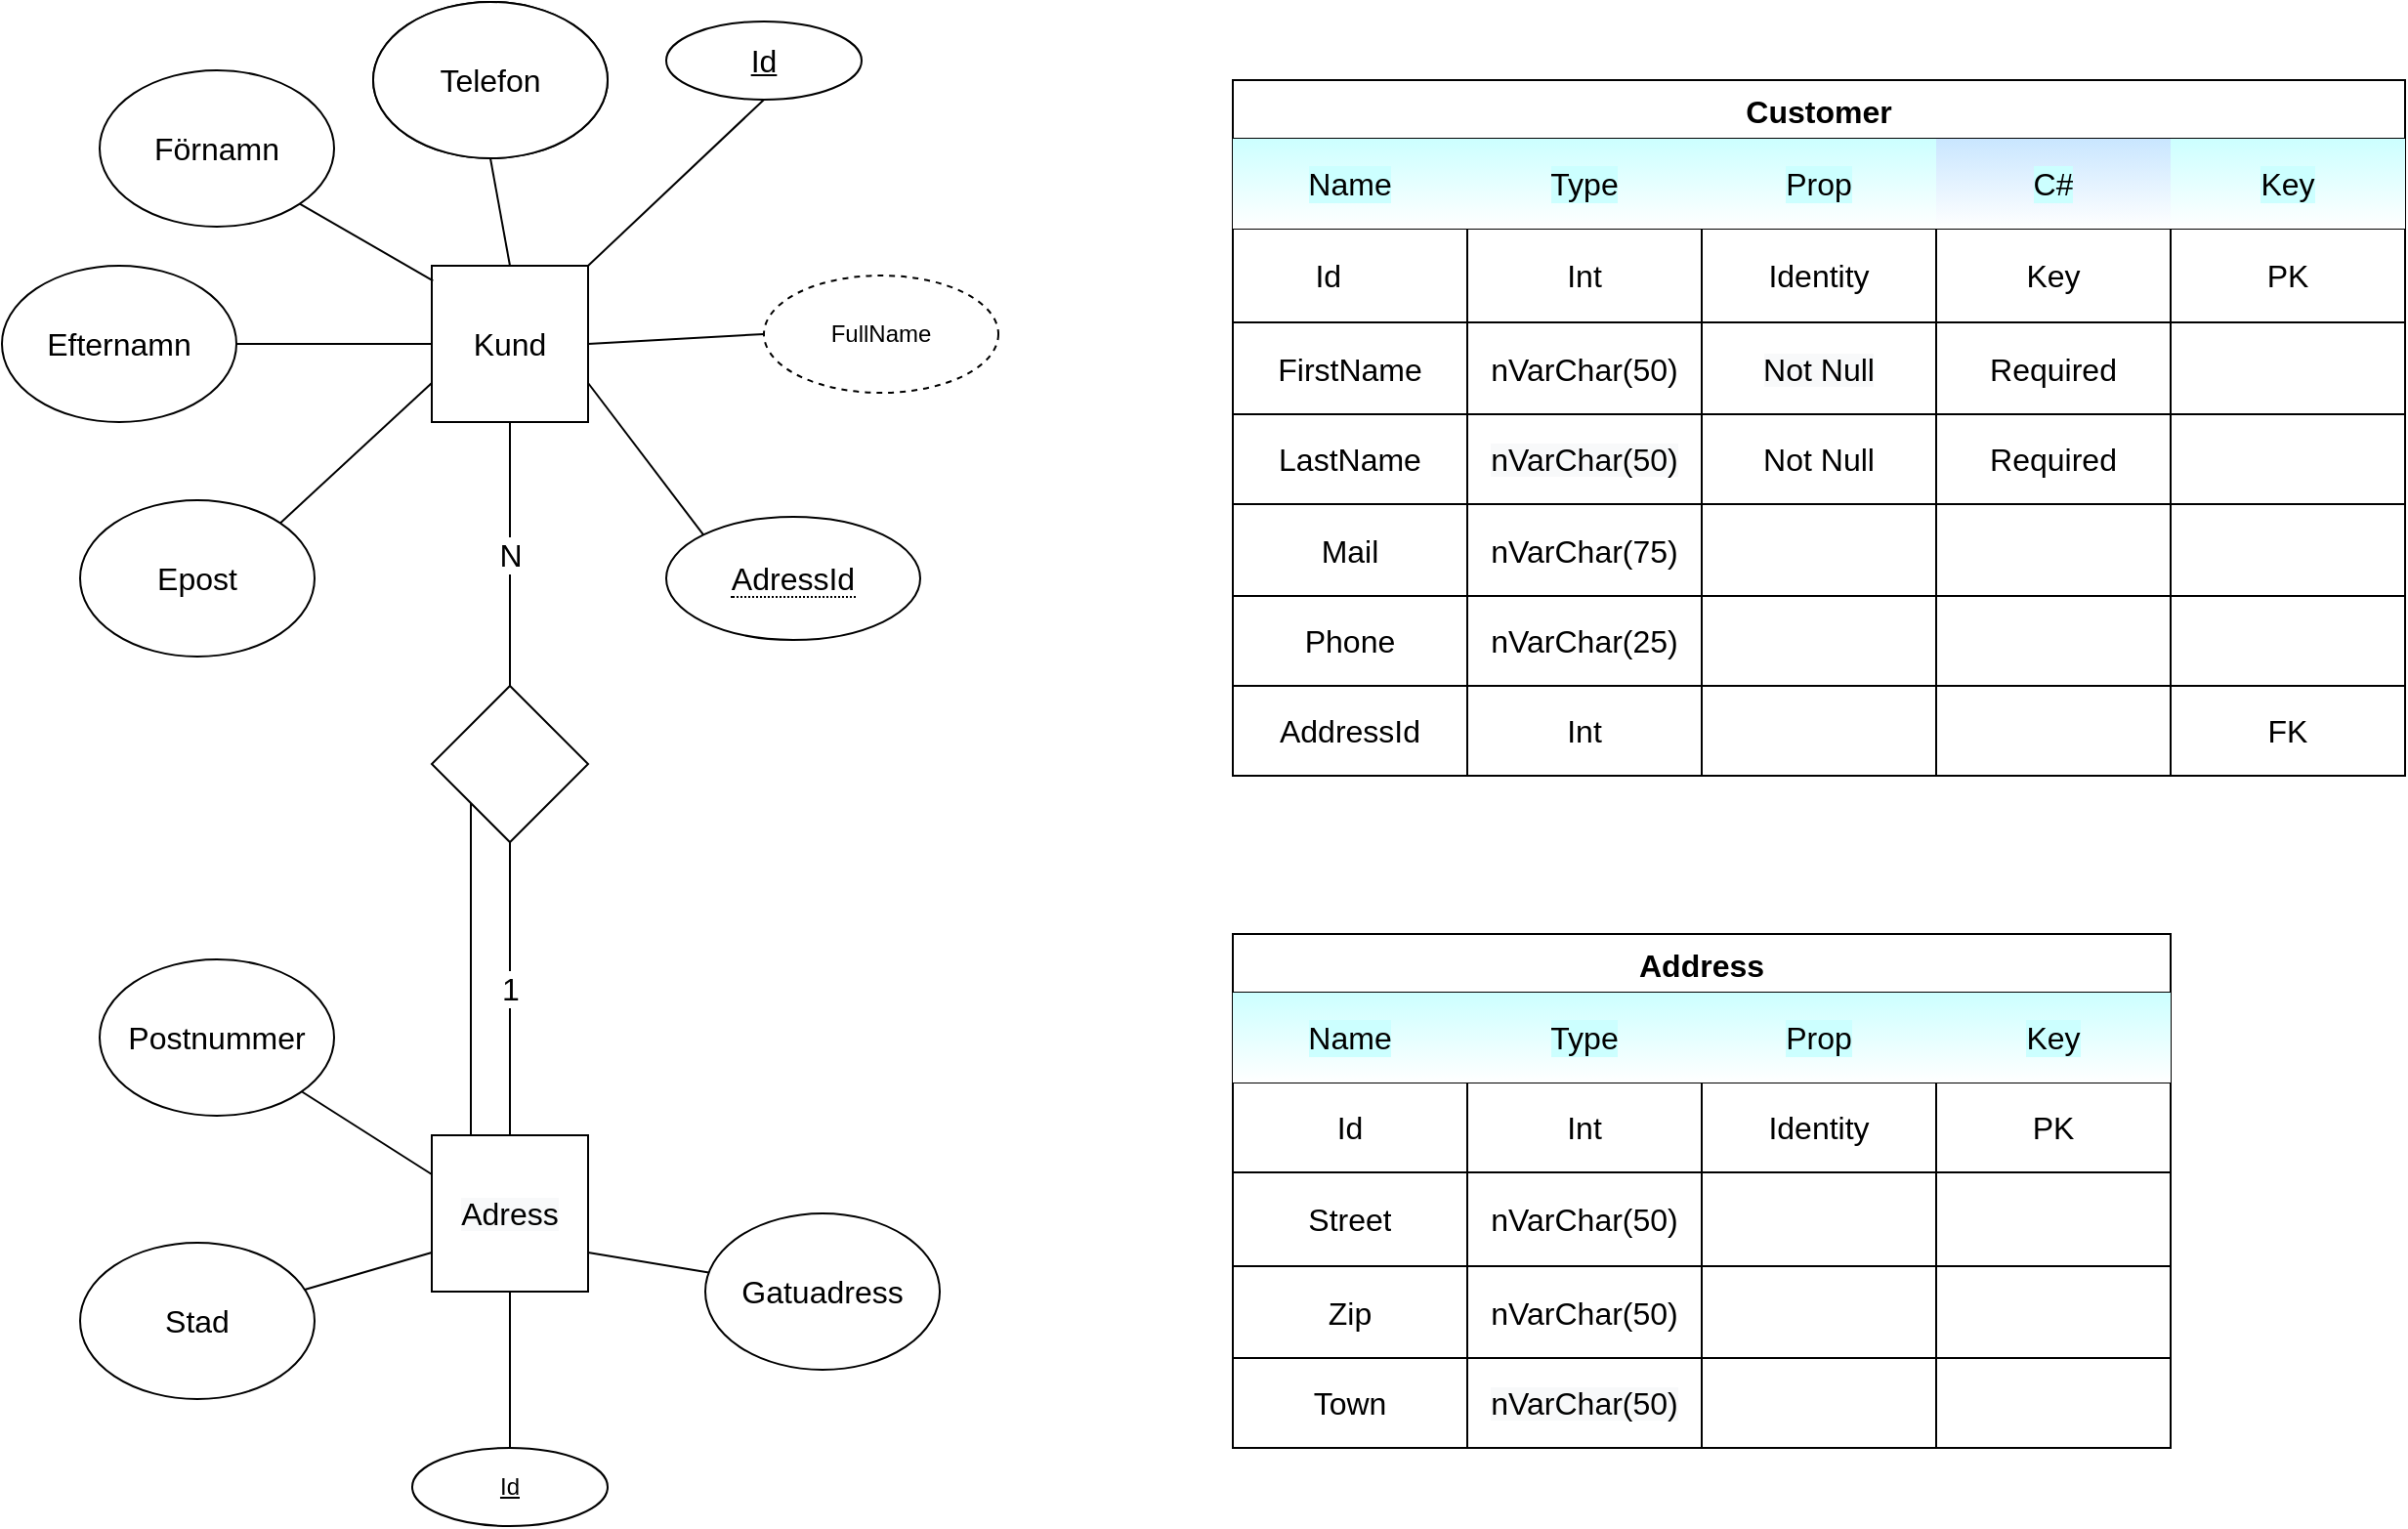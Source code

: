 <mxfile version="16.2.2" type="device"><diagram id="2uJO2fmIsKfR0HPAhOa_" name="Page-1"><mxGraphModel dx="1422" dy="838" grid="1" gridSize="10" guides="1" tooltips="1" connect="1" arrows="1" fold="1" page="1" pageScale="1" pageWidth="1654" pageHeight="1169" math="0" shadow="0"><root><mxCell id="0"/><mxCell id="1" parent="0"/><mxCell id="Gq4GDWYhJQlbMaWDGtVw-2" style="edgeStyle=none;rounded=0;orthogonalLoop=1;jettySize=auto;html=1;exitX=1;exitY=0;exitDx=0;exitDy=0;entryX=0.5;entryY=1;entryDx=0;entryDy=0;fontSize=18;endArrow=none;endFill=0;" edge="1" parent="1" source="Gq4GDWYhJQlbMaWDGtVw-3" target="Gq4GDWYhJQlbMaWDGtVw-27"><mxGeometry relative="1" as="geometry"><mxPoint x="447.574" y="158.284" as="targetPoint"/></mxGeometry></mxCell><mxCell id="Gq4GDWYhJQlbMaWDGtVw-22" value="N" style="edgeStyle=orthogonalEdgeStyle;rounded=0;orthogonalLoop=1;jettySize=auto;html=1;exitX=0.5;exitY=1;exitDx=0;exitDy=0;entryX=0.5;entryY=0;entryDx=0;entryDy=0;endArrow=none;endFill=0;fontSize=16;" edge="1" parent="1" source="Gq4GDWYhJQlbMaWDGtVw-3" target="Gq4GDWYhJQlbMaWDGtVw-20"><mxGeometry relative="1" as="geometry"/></mxCell><mxCell id="Gq4GDWYhJQlbMaWDGtVw-29" style="rounded=0;orthogonalLoop=1;jettySize=auto;html=1;exitX=1;exitY=0.5;exitDx=0;exitDy=0;entryX=0;entryY=0.5;entryDx=0;entryDy=0;endArrow=none;endFill=0;" edge="1" parent="1" source="Gq4GDWYhJQlbMaWDGtVw-3" target="Gq4GDWYhJQlbMaWDGtVw-28"><mxGeometry relative="1" as="geometry"/></mxCell><mxCell id="Gq4GDWYhJQlbMaWDGtVw-3" value="Kund" style="whiteSpace=wrap;html=1;aspect=fixed;fontSize=16;" vertex="1" parent="1"><mxGeometry x="310" y="225" width="80" height="80" as="geometry"/></mxCell><mxCell id="Gq4GDWYhJQlbMaWDGtVw-5" style="rounded=0;orthogonalLoop=1;jettySize=auto;html=1;exitX=1;exitY=1;exitDx=0;exitDy=0;entryX=0.008;entryY=0.096;entryDx=0;entryDy=0;entryPerimeter=0;fontSize=24;endArrow=none;endFill=0;" edge="1" parent="1" source="Gq4GDWYhJQlbMaWDGtVw-6" target="Gq4GDWYhJQlbMaWDGtVw-3"><mxGeometry relative="1" as="geometry"/></mxCell><mxCell id="Gq4GDWYhJQlbMaWDGtVw-6" value="&lt;font style=&quot;font-size: 16px&quot;&gt;Förnamn&lt;/font&gt;" style="ellipse;whiteSpace=wrap;html=1;fontSize=16;" vertex="1" parent="1"><mxGeometry x="140" y="125" width="120" height="80" as="geometry"/></mxCell><mxCell id="Gq4GDWYhJQlbMaWDGtVw-7" style="edgeStyle=none;rounded=0;orthogonalLoop=1;jettySize=auto;html=1;exitX=1;exitY=0.5;exitDx=0;exitDy=0;entryX=0;entryY=0.5;entryDx=0;entryDy=0;fontSize=24;endArrow=none;endFill=0;" edge="1" parent="1" source="Gq4GDWYhJQlbMaWDGtVw-8" target="Gq4GDWYhJQlbMaWDGtVw-3"><mxGeometry relative="1" as="geometry"/></mxCell><mxCell id="Gq4GDWYhJQlbMaWDGtVw-8" value="Efternamn" style="ellipse;whiteSpace=wrap;html=1;fontSize=16;" vertex="1" parent="1"><mxGeometry x="90" y="225" width="120" height="80" as="geometry"/></mxCell><mxCell id="Gq4GDWYhJQlbMaWDGtVw-9" style="edgeStyle=none;rounded=0;orthogonalLoop=1;jettySize=auto;html=1;exitX=0.5;exitY=1;exitDx=0;exitDy=0;entryX=0.5;entryY=0;entryDx=0;entryDy=0;fontSize=24;endArrow=none;endFill=0;" edge="1" parent="1" source="Gq4GDWYhJQlbMaWDGtVw-10" target="Gq4GDWYhJQlbMaWDGtVw-3"><mxGeometry relative="1" as="geometry"/></mxCell><mxCell id="Gq4GDWYhJQlbMaWDGtVw-10" value="Telefon" style="ellipse;whiteSpace=wrap;html=1;fontSize=24;" vertex="1" parent="1"><mxGeometry x="280" y="90" width="120" height="80" as="geometry"/></mxCell><mxCell id="Gq4GDWYhJQlbMaWDGtVw-11" style="edgeStyle=none;rounded=0;orthogonalLoop=1;jettySize=auto;html=1;exitX=1;exitY=0;exitDx=0;exitDy=0;entryX=0;entryY=0.75;entryDx=0;entryDy=0;fontSize=24;endArrow=none;endFill=0;" edge="1" parent="1" source="Gq4GDWYhJQlbMaWDGtVw-12" target="Gq4GDWYhJQlbMaWDGtVw-3"><mxGeometry relative="1" as="geometry"/></mxCell><mxCell id="Gq4GDWYhJQlbMaWDGtVw-12" value="Epost" style="ellipse;whiteSpace=wrap;html=1;fontSize=16;" vertex="1" parent="1"><mxGeometry x="130" y="345" width="120" height="80" as="geometry"/></mxCell><mxCell id="Gq4GDWYhJQlbMaWDGtVw-34" style="edgeStyle=none;rounded=0;orthogonalLoop=1;jettySize=auto;html=1;entryX=1;entryY=0.75;entryDx=0;entryDy=0;endArrow=none;endFill=0;" edge="1" parent="1" source="Gq4GDWYhJQlbMaWDGtVw-14" target="Gq4GDWYhJQlbMaWDGtVw-19"><mxGeometry relative="1" as="geometry"/></mxCell><mxCell id="Gq4GDWYhJQlbMaWDGtVw-14" value="Gatuadress" style="ellipse;whiteSpace=wrap;html=1;fontSize=16;" vertex="1" parent="1"><mxGeometry x="450" y="710" width="120" height="80" as="geometry"/></mxCell><mxCell id="Gq4GDWYhJQlbMaWDGtVw-15" value="Telefon" style="ellipse;whiteSpace=wrap;html=1;fontSize=16;" vertex="1" parent="1"><mxGeometry x="280" y="90" width="120" height="80" as="geometry"/></mxCell><mxCell id="Gq4GDWYhJQlbMaWDGtVw-123" style="edgeStyle=none;rounded=0;orthogonalLoop=1;jettySize=auto;html=1;exitX=0.25;exitY=0;exitDx=0;exitDy=0;entryX=0;entryY=1;entryDx=0;entryDy=0;fontSize=16;endArrow=none;endFill=0;" edge="1" parent="1" source="Gq4GDWYhJQlbMaWDGtVw-19" target="Gq4GDWYhJQlbMaWDGtVw-20"><mxGeometry relative="1" as="geometry"/></mxCell><mxCell id="Gq4GDWYhJQlbMaWDGtVw-19" value="&#10;&#10;&lt;span style=&quot;color: rgb(0, 0, 0); font-family: helvetica; font-size: 16px; font-style: normal; font-weight: 400; letter-spacing: normal; text-align: center; text-indent: 0px; text-transform: none; word-spacing: 0px; background-color: rgb(248, 249, 250); display: inline; float: none;&quot;&gt;Adress&lt;/span&gt;&#10;&#10;" style="whiteSpace=wrap;html=1;aspect=fixed;" vertex="1" parent="1"><mxGeometry x="310" y="670" width="80" height="80" as="geometry"/></mxCell><mxCell id="Gq4GDWYhJQlbMaWDGtVw-24" value="1" style="edgeStyle=orthogonalEdgeStyle;rounded=0;orthogonalLoop=1;jettySize=auto;html=1;exitX=0.5;exitY=1;exitDx=0;exitDy=0;entryX=0.5;entryY=0;entryDx=0;entryDy=0;endArrow=none;endFill=0;fontSize=16;" edge="1" parent="1" source="Gq4GDWYhJQlbMaWDGtVw-20" target="Gq4GDWYhJQlbMaWDGtVw-19"><mxGeometry relative="1" as="geometry"><mxPoint x="350.0" y="575" as="sourcePoint"/></mxGeometry></mxCell><mxCell id="Gq4GDWYhJQlbMaWDGtVw-20" value="" style="rhombus;whiteSpace=wrap;html=1;" vertex="1" parent="1"><mxGeometry x="310" y="440" width="80" height="80" as="geometry"/></mxCell><mxCell id="Gq4GDWYhJQlbMaWDGtVw-32" style="edgeStyle=none;rounded=0;orthogonalLoop=1;jettySize=auto;html=1;entryX=0;entryY=0.25;entryDx=0;entryDy=0;endArrow=none;endFill=0;" edge="1" parent="1" source="Gq4GDWYhJQlbMaWDGtVw-26" target="Gq4GDWYhJQlbMaWDGtVw-19"><mxGeometry relative="1" as="geometry"/></mxCell><mxCell id="Gq4GDWYhJQlbMaWDGtVw-26" value="Postnummer" style="ellipse;whiteSpace=wrap;html=1;fontSize=16;" vertex="1" parent="1"><mxGeometry x="140" y="580" width="120" height="80" as="geometry"/></mxCell><mxCell id="Gq4GDWYhJQlbMaWDGtVw-27" value="&lt;span style=&quot;font-size: 16px&quot;&gt;Id&lt;/span&gt;" style="ellipse;whiteSpace=wrap;html=1;align=center;fontStyle=4;" vertex="1" parent="1"><mxGeometry x="430" y="100" width="100" height="40" as="geometry"/></mxCell><mxCell id="Gq4GDWYhJQlbMaWDGtVw-28" value="FullName" style="ellipse;whiteSpace=wrap;html=1;align=center;dashed=1;" vertex="1" parent="1"><mxGeometry x="480" y="230" width="120" height="60" as="geometry"/></mxCell><mxCell id="Gq4GDWYhJQlbMaWDGtVw-33" style="edgeStyle=none;rounded=0;orthogonalLoop=1;jettySize=auto;html=1;entryX=0;entryY=0.75;entryDx=0;entryDy=0;endArrow=none;endFill=0;" edge="1" parent="1" source="Gq4GDWYhJQlbMaWDGtVw-31" target="Gq4GDWYhJQlbMaWDGtVw-19"><mxGeometry relative="1" as="geometry"/></mxCell><mxCell id="Gq4GDWYhJQlbMaWDGtVw-31" value="Stad" style="ellipse;whiteSpace=wrap;html=1;fontSize=16;" vertex="1" parent="1"><mxGeometry x="130" y="725" width="120" height="80" as="geometry"/></mxCell><mxCell id="Gq4GDWYhJQlbMaWDGtVw-38" style="edgeStyle=none;rounded=0;orthogonalLoop=1;jettySize=auto;html=1;entryX=0.5;entryY=1;entryDx=0;entryDy=0;fontSize=16;endArrow=none;endFill=0;" edge="1" parent="1" source="Gq4GDWYhJQlbMaWDGtVw-35" target="Gq4GDWYhJQlbMaWDGtVw-19"><mxGeometry relative="1" as="geometry"/></mxCell><mxCell id="Gq4GDWYhJQlbMaWDGtVw-35" value="Id" style="ellipse;whiteSpace=wrap;html=1;align=center;fontStyle=4;" vertex="1" parent="1"><mxGeometry x="300" y="830" width="100" height="40" as="geometry"/></mxCell><mxCell id="Gq4GDWYhJQlbMaWDGtVw-43" value="Customer" style="shape=table;startSize=30;container=1;collapsible=0;childLayout=tableLayout;fontStyle=1;align=center;fontSize=16;" vertex="1" parent="1"><mxGeometry x="720" y="130" width="600" height="356" as="geometry"/></mxCell><mxCell id="Gq4GDWYhJQlbMaWDGtVw-44" value="" style="shape=tableRow;horizontal=0;startSize=0;swimlaneHead=0;swimlaneBody=0;top=0;left=0;bottom=0;right=0;collapsible=0;dropTarget=0;fillColor=none;points=[[0,0.5],[1,0.5]];portConstraint=eastwest;fontSize=16;" vertex="1" parent="Gq4GDWYhJQlbMaWDGtVw-43"><mxGeometry y="30" width="600" height="46" as="geometry"/></mxCell><mxCell id="Gq4GDWYhJQlbMaWDGtVw-45" value="Name" style="shape=partialRectangle;html=1;whiteSpace=wrap;connectable=0;fillColor=#CCFFFF;top=0;left=0;bottom=0;right=0;overflow=hidden;fontSize=16;labelBackgroundColor=#CCFFFF;gradientColor=#ffffff;" vertex="1" parent="Gq4GDWYhJQlbMaWDGtVw-44"><mxGeometry width="120" height="46" as="geometry"><mxRectangle width="120" height="46" as="alternateBounds"/></mxGeometry></mxCell><mxCell id="Gq4GDWYhJQlbMaWDGtVw-46" value="Type" style="shape=partialRectangle;html=1;whiteSpace=wrap;connectable=0;fillColor=#CCFFFF;top=0;left=0;bottom=0;right=0;overflow=hidden;fontSize=16;labelBackgroundColor=#CCFFFF;gradientColor=#ffffff;" vertex="1" parent="Gq4GDWYhJQlbMaWDGtVw-44"><mxGeometry x="120" width="120" height="46" as="geometry"><mxRectangle width="120" height="46" as="alternateBounds"/></mxGeometry></mxCell><mxCell id="Gq4GDWYhJQlbMaWDGtVw-47" value="Prop" style="shape=partialRectangle;html=1;whiteSpace=wrap;connectable=0;fillColor=#CCFFFF;top=0;left=0;bottom=0;right=0;overflow=hidden;fontSize=16;labelBackgroundColor=#CCFFFF;gradientColor=#ffffff;" vertex="1" parent="Gq4GDWYhJQlbMaWDGtVw-44"><mxGeometry x="240" width="120" height="46" as="geometry"><mxRectangle width="120" height="46" as="alternateBounds"/></mxGeometry></mxCell><mxCell id="Gq4GDWYhJQlbMaWDGtVw-124" value="C#" style="shape=partialRectangle;html=1;whiteSpace=wrap;connectable=0;fillColor=#C9E6FF;top=0;left=0;bottom=0;right=0;overflow=hidden;fontSize=16;labelBackgroundColor=#CCFFFF;gradientColor=#ffffff;" vertex="1" parent="Gq4GDWYhJQlbMaWDGtVw-44"><mxGeometry x="360" width="120" height="46" as="geometry"><mxRectangle width="120" height="46" as="alternateBounds"/></mxGeometry></mxCell><mxCell id="Gq4GDWYhJQlbMaWDGtVw-56" value="Key" style="shape=partialRectangle;html=1;whiteSpace=wrap;connectable=0;fillColor=#CCFFFF;top=0;left=0;bottom=0;right=0;overflow=hidden;fontSize=16;labelBackgroundColor=#CCFFFF;gradientColor=#ffffff;" vertex="1" parent="Gq4GDWYhJQlbMaWDGtVw-44"><mxGeometry x="480" width="120" height="46" as="geometry"><mxRectangle width="120" height="46" as="alternateBounds"/></mxGeometry></mxCell><mxCell id="Gq4GDWYhJQlbMaWDGtVw-69" style="shape=tableRow;horizontal=0;startSize=0;swimlaneHead=0;swimlaneBody=0;top=0;left=0;bottom=0;right=0;collapsible=0;dropTarget=0;fillColor=none;points=[[0,0.5],[1,0.5]];portConstraint=eastwest;fontSize=16;" vertex="1" parent="Gq4GDWYhJQlbMaWDGtVw-43"><mxGeometry y="76" width="600" height="48" as="geometry"/></mxCell><mxCell id="Gq4GDWYhJQlbMaWDGtVw-70" value="Id&lt;span style=&quot;white-space: pre&quot;&gt;&#9;&lt;/span&gt;" style="shape=partialRectangle;html=1;whiteSpace=wrap;connectable=0;fillColor=none;top=0;left=0;bottom=0;right=0;overflow=hidden;fontSize=16;" vertex="1" parent="Gq4GDWYhJQlbMaWDGtVw-69"><mxGeometry width="120" height="48" as="geometry"><mxRectangle width="120" height="48" as="alternateBounds"/></mxGeometry></mxCell><mxCell id="Gq4GDWYhJQlbMaWDGtVw-71" value="Int" style="shape=partialRectangle;html=1;whiteSpace=wrap;connectable=0;fillColor=none;top=0;left=0;bottom=0;right=0;overflow=hidden;fontSize=16;" vertex="1" parent="Gq4GDWYhJQlbMaWDGtVw-69"><mxGeometry x="120" width="120" height="48" as="geometry"><mxRectangle width="120" height="48" as="alternateBounds"/></mxGeometry></mxCell><mxCell id="Gq4GDWYhJQlbMaWDGtVw-72" value="Identity" style="shape=partialRectangle;html=1;whiteSpace=wrap;connectable=0;fillColor=none;top=0;left=0;bottom=0;right=0;overflow=hidden;fontSize=16;" vertex="1" parent="Gq4GDWYhJQlbMaWDGtVw-69"><mxGeometry x="240" width="120" height="48" as="geometry"><mxRectangle width="120" height="48" as="alternateBounds"/></mxGeometry></mxCell><mxCell id="Gq4GDWYhJQlbMaWDGtVw-125" value="Key" style="shape=partialRectangle;html=1;whiteSpace=wrap;connectable=0;fillColor=none;top=0;left=0;bottom=0;right=0;overflow=hidden;fontSize=16;" vertex="1" parent="Gq4GDWYhJQlbMaWDGtVw-69"><mxGeometry x="360" width="120" height="48" as="geometry"><mxRectangle width="120" height="48" as="alternateBounds"/></mxGeometry></mxCell><mxCell id="Gq4GDWYhJQlbMaWDGtVw-73" value="PK" style="shape=partialRectangle;html=1;whiteSpace=wrap;connectable=0;fillColor=none;top=0;left=0;bottom=0;right=0;overflow=hidden;fontSize=16;" vertex="1" parent="Gq4GDWYhJQlbMaWDGtVw-69"><mxGeometry x="480" width="120" height="48" as="geometry"><mxRectangle width="120" height="48" as="alternateBounds"/></mxGeometry></mxCell><mxCell id="Gq4GDWYhJQlbMaWDGtVw-48" value="" style="shape=tableRow;horizontal=0;startSize=0;swimlaneHead=0;swimlaneBody=0;top=0;left=0;bottom=0;right=0;collapsible=0;dropTarget=0;fillColor=none;points=[[0,0.5],[1,0.5]];portConstraint=eastwest;fontSize=16;" vertex="1" parent="Gq4GDWYhJQlbMaWDGtVw-43"><mxGeometry y="124" width="600" height="47" as="geometry"/></mxCell><mxCell id="Gq4GDWYhJQlbMaWDGtVw-49" value="FirstName" style="shape=partialRectangle;html=1;whiteSpace=wrap;connectable=0;fillColor=none;top=0;left=0;bottom=0;right=0;overflow=hidden;fontSize=16;" vertex="1" parent="Gq4GDWYhJQlbMaWDGtVw-48"><mxGeometry width="120" height="47" as="geometry"><mxRectangle width="120" height="47" as="alternateBounds"/></mxGeometry></mxCell><mxCell id="Gq4GDWYhJQlbMaWDGtVw-50" value="nVarChar(50)" style="shape=partialRectangle;html=1;whiteSpace=wrap;connectable=0;fillColor=none;top=0;left=0;bottom=0;right=0;overflow=hidden;fontSize=16;" vertex="1" parent="Gq4GDWYhJQlbMaWDGtVw-48"><mxGeometry x="120" width="120" height="47" as="geometry"><mxRectangle width="120" height="47" as="alternateBounds"/></mxGeometry></mxCell><mxCell id="Gq4GDWYhJQlbMaWDGtVw-51" value="&lt;span style=&quot;color: rgb(0 , 0 , 0) ; font-family: &amp;#34;helvetica&amp;#34; ; font-size: 16px ; font-style: normal ; font-weight: 400 ; letter-spacing: normal ; text-align: center ; text-indent: 0px ; text-transform: none ; word-spacing: 0px ; background-color: rgb(248 , 249 , 250) ; display: inline ; float: none&quot;&gt;Not Null&lt;/span&gt;" style="shape=partialRectangle;html=1;whiteSpace=wrap;connectable=0;fillColor=none;top=0;left=0;bottom=0;right=0;overflow=hidden;fontSize=16;" vertex="1" parent="Gq4GDWYhJQlbMaWDGtVw-48"><mxGeometry x="240" width="120" height="47" as="geometry"><mxRectangle width="120" height="47" as="alternateBounds"/></mxGeometry></mxCell><mxCell id="Gq4GDWYhJQlbMaWDGtVw-126" value="Required" style="shape=partialRectangle;html=1;whiteSpace=wrap;connectable=0;fillColor=none;top=0;left=0;bottom=0;right=0;overflow=hidden;fontSize=16;" vertex="1" parent="Gq4GDWYhJQlbMaWDGtVw-48"><mxGeometry x="360" width="120" height="47" as="geometry"><mxRectangle width="120" height="47" as="alternateBounds"/></mxGeometry></mxCell><mxCell id="Gq4GDWYhJQlbMaWDGtVw-57" style="shape=partialRectangle;html=1;whiteSpace=wrap;connectable=0;fillColor=none;top=0;left=0;bottom=0;right=0;overflow=hidden;fontSize=16;" vertex="1" parent="Gq4GDWYhJQlbMaWDGtVw-48"><mxGeometry x="480" width="120" height="47" as="geometry"><mxRectangle width="120" height="47" as="alternateBounds"/></mxGeometry></mxCell><mxCell id="Gq4GDWYhJQlbMaWDGtVw-52" value="" style="shape=tableRow;horizontal=0;startSize=0;swimlaneHead=0;swimlaneBody=0;top=0;left=0;bottom=0;right=0;collapsible=0;dropTarget=0;fillColor=none;points=[[0,0.5],[1,0.5]];portConstraint=eastwest;fontSize=16;" vertex="1" parent="Gq4GDWYhJQlbMaWDGtVw-43"><mxGeometry y="171" width="600" height="46" as="geometry"/></mxCell><mxCell id="Gq4GDWYhJQlbMaWDGtVw-53" value="LastName" style="shape=partialRectangle;html=1;whiteSpace=wrap;connectable=0;fillColor=none;top=0;left=0;bottom=0;right=0;overflow=hidden;fontSize=16;" vertex="1" parent="Gq4GDWYhJQlbMaWDGtVw-52"><mxGeometry width="120" height="46" as="geometry"><mxRectangle width="120" height="46" as="alternateBounds"/></mxGeometry></mxCell><mxCell id="Gq4GDWYhJQlbMaWDGtVw-54" value="&lt;span style=&quot;color: rgb(0 , 0 , 0) ; font-family: &amp;#34;helvetica&amp;#34; ; font-size: 16px ; font-style: normal ; font-weight: 400 ; letter-spacing: normal ; text-align: center ; text-indent: 0px ; text-transform: none ; word-spacing: 0px ; background-color: rgb(248 , 249 , 250) ; display: inline ; float: none&quot;&gt;nVarChar(50)&lt;/span&gt;" style="shape=partialRectangle;html=1;whiteSpace=wrap;connectable=0;fillColor=none;top=0;left=0;bottom=0;right=0;overflow=hidden;fontSize=16;" vertex="1" parent="Gq4GDWYhJQlbMaWDGtVw-52"><mxGeometry x="120" width="120" height="46" as="geometry"><mxRectangle width="120" height="46" as="alternateBounds"/></mxGeometry></mxCell><mxCell id="Gq4GDWYhJQlbMaWDGtVw-55" value="Not Null" style="shape=partialRectangle;html=1;whiteSpace=wrap;connectable=0;fillColor=none;top=0;left=0;bottom=0;right=0;overflow=hidden;fontSize=16;" vertex="1" parent="Gq4GDWYhJQlbMaWDGtVw-52"><mxGeometry x="240" width="120" height="46" as="geometry"><mxRectangle width="120" height="46" as="alternateBounds"/></mxGeometry></mxCell><mxCell id="Gq4GDWYhJQlbMaWDGtVw-127" value="&lt;span&gt;Required&lt;/span&gt;" style="shape=partialRectangle;html=1;whiteSpace=wrap;connectable=0;fillColor=none;top=0;left=0;bottom=0;right=0;overflow=hidden;fontSize=16;" vertex="1" parent="Gq4GDWYhJQlbMaWDGtVw-52"><mxGeometry x="360" width="120" height="46" as="geometry"><mxRectangle width="120" height="46" as="alternateBounds"/></mxGeometry></mxCell><mxCell id="Gq4GDWYhJQlbMaWDGtVw-58" style="shape=partialRectangle;html=1;whiteSpace=wrap;connectable=0;fillColor=none;top=0;left=0;bottom=0;right=0;overflow=hidden;fontSize=16;" vertex="1" parent="Gq4GDWYhJQlbMaWDGtVw-52"><mxGeometry x="480" width="120" height="46" as="geometry"><mxRectangle width="120" height="46" as="alternateBounds"/></mxGeometry></mxCell><mxCell id="Gq4GDWYhJQlbMaWDGtVw-59" style="shape=tableRow;horizontal=0;startSize=0;swimlaneHead=0;swimlaneBody=0;top=0;left=0;bottom=0;right=0;collapsible=0;dropTarget=0;fillColor=none;points=[[0,0.5],[1,0.5]];portConstraint=eastwest;fontSize=16;" vertex="1" parent="Gq4GDWYhJQlbMaWDGtVw-43"><mxGeometry y="217" width="600" height="47" as="geometry"/></mxCell><mxCell id="Gq4GDWYhJQlbMaWDGtVw-60" value="Mail" style="shape=partialRectangle;html=1;whiteSpace=wrap;connectable=0;fillColor=none;top=0;left=0;bottom=0;right=0;overflow=hidden;fontSize=16;" vertex="1" parent="Gq4GDWYhJQlbMaWDGtVw-59"><mxGeometry width="120" height="47" as="geometry"><mxRectangle width="120" height="47" as="alternateBounds"/></mxGeometry></mxCell><mxCell id="Gq4GDWYhJQlbMaWDGtVw-61" value="nVarChar(75)" style="shape=partialRectangle;html=1;whiteSpace=wrap;connectable=0;fillColor=none;top=0;left=0;bottom=0;right=0;overflow=hidden;fontSize=16;" vertex="1" parent="Gq4GDWYhJQlbMaWDGtVw-59"><mxGeometry x="120" width="120" height="47" as="geometry"><mxRectangle width="120" height="47" as="alternateBounds"/></mxGeometry></mxCell><mxCell id="Gq4GDWYhJQlbMaWDGtVw-62" style="shape=partialRectangle;html=1;whiteSpace=wrap;connectable=0;fillColor=none;top=0;left=0;bottom=0;right=0;overflow=hidden;fontSize=16;" vertex="1" parent="Gq4GDWYhJQlbMaWDGtVw-59"><mxGeometry x="240" width="120" height="47" as="geometry"><mxRectangle width="120" height="47" as="alternateBounds"/></mxGeometry></mxCell><mxCell id="Gq4GDWYhJQlbMaWDGtVw-128" style="shape=partialRectangle;html=1;whiteSpace=wrap;connectable=0;fillColor=none;top=0;left=0;bottom=0;right=0;overflow=hidden;fontSize=16;" vertex="1" parent="Gq4GDWYhJQlbMaWDGtVw-59"><mxGeometry x="360" width="120" height="47" as="geometry"><mxRectangle width="120" height="47" as="alternateBounds"/></mxGeometry></mxCell><mxCell id="Gq4GDWYhJQlbMaWDGtVw-63" style="shape=partialRectangle;html=1;whiteSpace=wrap;connectable=0;fillColor=none;top=0;left=0;bottom=0;right=0;overflow=hidden;fontSize=16;" vertex="1" parent="Gq4GDWYhJQlbMaWDGtVw-59"><mxGeometry x="480" width="120" height="47" as="geometry"><mxRectangle width="120" height="47" as="alternateBounds"/></mxGeometry></mxCell><mxCell id="Gq4GDWYhJQlbMaWDGtVw-64" style="shape=tableRow;horizontal=0;startSize=0;swimlaneHead=0;swimlaneBody=0;top=0;left=0;bottom=0;right=0;collapsible=0;dropTarget=0;fillColor=none;points=[[0,0.5],[1,0.5]];portConstraint=eastwest;fontSize=16;" vertex="1" parent="Gq4GDWYhJQlbMaWDGtVw-43"><mxGeometry y="264" width="600" height="46" as="geometry"/></mxCell><mxCell id="Gq4GDWYhJQlbMaWDGtVw-65" value="Phone" style="shape=partialRectangle;html=1;whiteSpace=wrap;connectable=0;fillColor=none;top=0;left=0;bottom=0;right=0;overflow=hidden;fontSize=16;" vertex="1" parent="Gq4GDWYhJQlbMaWDGtVw-64"><mxGeometry width="120" height="46" as="geometry"><mxRectangle width="120" height="46" as="alternateBounds"/></mxGeometry></mxCell><mxCell id="Gq4GDWYhJQlbMaWDGtVw-66" value="nVarChar(25)" style="shape=partialRectangle;html=1;whiteSpace=wrap;connectable=0;fillColor=none;top=0;left=0;bottom=0;right=0;overflow=hidden;fontSize=16;" vertex="1" parent="Gq4GDWYhJQlbMaWDGtVw-64"><mxGeometry x="120" width="120" height="46" as="geometry"><mxRectangle width="120" height="46" as="alternateBounds"/></mxGeometry></mxCell><mxCell id="Gq4GDWYhJQlbMaWDGtVw-67" style="shape=partialRectangle;html=1;whiteSpace=wrap;connectable=0;fillColor=none;top=0;left=0;bottom=0;right=0;overflow=hidden;fontSize=16;" vertex="1" parent="Gq4GDWYhJQlbMaWDGtVw-64"><mxGeometry x="240" width="120" height="46" as="geometry"><mxRectangle width="120" height="46" as="alternateBounds"/></mxGeometry></mxCell><mxCell id="Gq4GDWYhJQlbMaWDGtVw-129" style="shape=partialRectangle;html=1;whiteSpace=wrap;connectable=0;fillColor=none;top=0;left=0;bottom=0;right=0;overflow=hidden;fontSize=16;" vertex="1" parent="Gq4GDWYhJQlbMaWDGtVw-64"><mxGeometry x="360" width="120" height="46" as="geometry"><mxRectangle width="120" height="46" as="alternateBounds"/></mxGeometry></mxCell><mxCell id="Gq4GDWYhJQlbMaWDGtVw-68" style="shape=partialRectangle;html=1;whiteSpace=wrap;connectable=0;fillColor=none;top=0;left=0;bottom=0;right=0;overflow=hidden;fontSize=16;" vertex="1" parent="Gq4GDWYhJQlbMaWDGtVw-64"><mxGeometry x="480" width="120" height="46" as="geometry"><mxRectangle width="120" height="46" as="alternateBounds"/></mxGeometry></mxCell><mxCell id="Gq4GDWYhJQlbMaWDGtVw-115" style="shape=tableRow;horizontal=0;startSize=0;swimlaneHead=0;swimlaneBody=0;top=0;left=0;bottom=0;right=0;collapsible=0;dropTarget=0;fillColor=none;points=[[0,0.5],[1,0.5]];portConstraint=eastwest;fontSize=16;" vertex="1" parent="Gq4GDWYhJQlbMaWDGtVw-43"><mxGeometry y="310" width="600" height="46" as="geometry"/></mxCell><mxCell id="Gq4GDWYhJQlbMaWDGtVw-116" value="AddressId" style="shape=partialRectangle;html=1;whiteSpace=wrap;connectable=0;fillColor=none;top=0;left=0;bottom=0;right=0;overflow=hidden;fontSize=16;" vertex="1" parent="Gq4GDWYhJQlbMaWDGtVw-115"><mxGeometry width="120" height="46" as="geometry"><mxRectangle width="120" height="46" as="alternateBounds"/></mxGeometry></mxCell><mxCell id="Gq4GDWYhJQlbMaWDGtVw-117" value="Int" style="shape=partialRectangle;html=1;whiteSpace=wrap;connectable=0;fillColor=none;top=0;left=0;bottom=0;right=0;overflow=hidden;fontSize=16;" vertex="1" parent="Gq4GDWYhJQlbMaWDGtVw-115"><mxGeometry x="120" width="120" height="46" as="geometry"><mxRectangle width="120" height="46" as="alternateBounds"/></mxGeometry></mxCell><mxCell id="Gq4GDWYhJQlbMaWDGtVw-118" style="shape=partialRectangle;html=1;whiteSpace=wrap;connectable=0;fillColor=none;top=0;left=0;bottom=0;right=0;overflow=hidden;fontSize=16;" vertex="1" parent="Gq4GDWYhJQlbMaWDGtVw-115"><mxGeometry x="240" width="120" height="46" as="geometry"><mxRectangle width="120" height="46" as="alternateBounds"/></mxGeometry></mxCell><mxCell id="Gq4GDWYhJQlbMaWDGtVw-130" style="shape=partialRectangle;html=1;whiteSpace=wrap;connectable=0;fillColor=none;top=0;left=0;bottom=0;right=0;overflow=hidden;fontSize=16;" vertex="1" parent="Gq4GDWYhJQlbMaWDGtVw-115"><mxGeometry x="360" width="120" height="46" as="geometry"><mxRectangle width="120" height="46" as="alternateBounds"/></mxGeometry></mxCell><mxCell id="Gq4GDWYhJQlbMaWDGtVw-119" value="FK" style="shape=partialRectangle;html=1;whiteSpace=wrap;connectable=0;fillColor=none;top=0;left=0;bottom=0;right=0;overflow=hidden;fontSize=16;" vertex="1" parent="Gq4GDWYhJQlbMaWDGtVw-115"><mxGeometry x="480" width="120" height="46" as="geometry"><mxRectangle width="120" height="46" as="alternateBounds"/></mxGeometry></mxCell><mxCell id="Gq4GDWYhJQlbMaWDGtVw-74" value="Address" style="shape=table;startSize=30;container=1;collapsible=0;childLayout=tableLayout;fontStyle=1;align=center;fontSize=16;" vertex="1" parent="1"><mxGeometry x="720" y="567" width="480" height="263" as="geometry"/></mxCell><mxCell id="Gq4GDWYhJQlbMaWDGtVw-75" value="" style="shape=tableRow;horizontal=0;startSize=0;swimlaneHead=0;swimlaneBody=0;top=0;left=0;bottom=0;right=0;collapsible=0;dropTarget=0;fillColor=none;points=[[0,0.5],[1,0.5]];portConstraint=eastwest;fontSize=16;" vertex="1" parent="Gq4GDWYhJQlbMaWDGtVw-74"><mxGeometry y="30" width="480" height="46" as="geometry"/></mxCell><mxCell id="Gq4GDWYhJQlbMaWDGtVw-76" value="Name" style="shape=partialRectangle;html=1;whiteSpace=wrap;connectable=0;fillColor=#CCFFFF;top=0;left=0;bottom=0;right=0;overflow=hidden;fontSize=16;labelBackgroundColor=#CCFFFF;gradientColor=#ffffff;" vertex="1" parent="Gq4GDWYhJQlbMaWDGtVw-75"><mxGeometry width="120" height="46" as="geometry"><mxRectangle width="120" height="46" as="alternateBounds"/></mxGeometry></mxCell><mxCell id="Gq4GDWYhJQlbMaWDGtVw-77" value="Type" style="shape=partialRectangle;html=1;whiteSpace=wrap;connectable=0;fillColor=#CCFFFF;top=0;left=0;bottom=0;right=0;overflow=hidden;fontSize=16;labelBackgroundColor=#CCFFFF;gradientColor=#ffffff;" vertex="1" parent="Gq4GDWYhJQlbMaWDGtVw-75"><mxGeometry x="120" width="120" height="46" as="geometry"><mxRectangle width="120" height="46" as="alternateBounds"/></mxGeometry></mxCell><mxCell id="Gq4GDWYhJQlbMaWDGtVw-78" value="Prop" style="shape=partialRectangle;html=1;whiteSpace=wrap;connectable=0;fillColor=#CCFFFF;top=0;left=0;bottom=0;right=0;overflow=hidden;fontSize=16;labelBackgroundColor=#CCFFFF;gradientColor=#ffffff;" vertex="1" parent="Gq4GDWYhJQlbMaWDGtVw-75"><mxGeometry x="240" width="120" height="46" as="geometry"><mxRectangle width="120" height="46" as="alternateBounds"/></mxGeometry></mxCell><mxCell id="Gq4GDWYhJQlbMaWDGtVw-79" value="Key" style="shape=partialRectangle;html=1;whiteSpace=wrap;connectable=0;fillColor=#CCFFFF;top=0;left=0;bottom=0;right=0;overflow=hidden;fontSize=16;labelBackgroundColor=#CCFFFF;gradientColor=#ffffff;" vertex="1" parent="Gq4GDWYhJQlbMaWDGtVw-75"><mxGeometry x="360" width="120" height="46" as="geometry"><mxRectangle width="120" height="46" as="alternateBounds"/></mxGeometry></mxCell><mxCell id="Gq4GDWYhJQlbMaWDGtVw-110" style="shape=tableRow;horizontal=0;startSize=0;swimlaneHead=0;swimlaneBody=0;top=0;left=0;bottom=0;right=0;collapsible=0;dropTarget=0;fillColor=none;points=[[0,0.5],[1,0.5]];portConstraint=eastwest;fontSize=16;" vertex="1" parent="Gq4GDWYhJQlbMaWDGtVw-74"><mxGeometry y="76" width="480" height="46" as="geometry"/></mxCell><mxCell id="Gq4GDWYhJQlbMaWDGtVw-111" value="Id" style="shape=partialRectangle;html=1;whiteSpace=wrap;connectable=0;fillColor=none;top=0;left=0;bottom=0;right=0;overflow=hidden;fontSize=16;labelBackgroundColor=none;" vertex="1" parent="Gq4GDWYhJQlbMaWDGtVw-110"><mxGeometry width="120" height="46" as="geometry"><mxRectangle width="120" height="46" as="alternateBounds"/></mxGeometry></mxCell><mxCell id="Gq4GDWYhJQlbMaWDGtVw-112" value="Int" style="shape=partialRectangle;html=1;whiteSpace=wrap;connectable=0;fillColor=none;top=0;left=0;bottom=0;right=0;overflow=hidden;fontSize=16;labelBackgroundColor=none;" vertex="1" parent="Gq4GDWYhJQlbMaWDGtVw-110"><mxGeometry x="120" width="120" height="46" as="geometry"><mxRectangle width="120" height="46" as="alternateBounds"/></mxGeometry></mxCell><mxCell id="Gq4GDWYhJQlbMaWDGtVw-113" value="Identity" style="shape=partialRectangle;html=1;whiteSpace=wrap;connectable=0;fillColor=none;top=0;left=0;bottom=0;right=0;overflow=hidden;fontSize=16;labelBackgroundColor=none;" vertex="1" parent="Gq4GDWYhJQlbMaWDGtVw-110"><mxGeometry x="240" width="120" height="46" as="geometry"><mxRectangle width="120" height="46" as="alternateBounds"/></mxGeometry></mxCell><mxCell id="Gq4GDWYhJQlbMaWDGtVw-114" value="&lt;span style=&quot;color: rgb(0, 0, 0); font-family: helvetica; font-size: 16px; font-style: normal; font-weight: 400; letter-spacing: normal; text-align: center; text-indent: 0px; text-transform: none; word-spacing: 0px; display: inline; float: none;&quot;&gt;PK&lt;/span&gt;" style="shape=partialRectangle;html=1;whiteSpace=wrap;connectable=0;fillColor=none;top=0;left=0;bottom=0;right=0;overflow=hidden;fontSize=16;labelBackgroundColor=none;" vertex="1" parent="Gq4GDWYhJQlbMaWDGtVw-110"><mxGeometry x="360" width="120" height="46" as="geometry"><mxRectangle width="120" height="46" as="alternateBounds"/></mxGeometry></mxCell><mxCell id="Gq4GDWYhJQlbMaWDGtVw-80" style="shape=tableRow;horizontal=0;startSize=0;swimlaneHead=0;swimlaneBody=0;top=0;left=0;bottom=0;right=0;collapsible=0;dropTarget=0;fillColor=none;points=[[0,0.5],[1,0.5]];portConstraint=eastwest;fontSize=16;" vertex="1" parent="Gq4GDWYhJQlbMaWDGtVw-74"><mxGeometry y="122" width="480" height="48" as="geometry"/></mxCell><mxCell id="Gq4GDWYhJQlbMaWDGtVw-81" value="Street" style="shape=partialRectangle;html=1;whiteSpace=wrap;connectable=0;fillColor=none;top=0;left=0;bottom=0;right=0;overflow=hidden;fontSize=16;" vertex="1" parent="Gq4GDWYhJQlbMaWDGtVw-80"><mxGeometry width="120" height="48" as="geometry"><mxRectangle width="120" height="48" as="alternateBounds"/></mxGeometry></mxCell><mxCell id="Gq4GDWYhJQlbMaWDGtVw-82" value="nVarChar(50)" style="shape=partialRectangle;html=1;whiteSpace=wrap;connectable=0;fillColor=none;top=0;left=0;bottom=0;right=0;overflow=hidden;fontSize=16;" vertex="1" parent="Gq4GDWYhJQlbMaWDGtVw-80"><mxGeometry x="120" width="120" height="48" as="geometry"><mxRectangle width="120" height="48" as="alternateBounds"/></mxGeometry></mxCell><mxCell id="Gq4GDWYhJQlbMaWDGtVw-83" value="" style="shape=partialRectangle;html=1;whiteSpace=wrap;connectable=0;fillColor=none;top=0;left=0;bottom=0;right=0;overflow=hidden;fontSize=16;" vertex="1" parent="Gq4GDWYhJQlbMaWDGtVw-80"><mxGeometry x="240" width="120" height="48" as="geometry"><mxRectangle width="120" height="48" as="alternateBounds"/></mxGeometry></mxCell><mxCell id="Gq4GDWYhJQlbMaWDGtVw-84" value="" style="shape=partialRectangle;html=1;whiteSpace=wrap;connectable=0;fillColor=none;top=0;left=0;bottom=0;right=0;overflow=hidden;fontSize=16;" vertex="1" parent="Gq4GDWYhJQlbMaWDGtVw-80"><mxGeometry x="360" width="120" height="48" as="geometry"><mxRectangle width="120" height="48" as="alternateBounds"/></mxGeometry></mxCell><mxCell id="Gq4GDWYhJQlbMaWDGtVw-85" value="" style="shape=tableRow;horizontal=0;startSize=0;swimlaneHead=0;swimlaneBody=0;top=0;left=0;bottom=0;right=0;collapsible=0;dropTarget=0;fillColor=none;points=[[0,0.5],[1,0.5]];portConstraint=eastwest;fontSize=16;" vertex="1" parent="Gq4GDWYhJQlbMaWDGtVw-74"><mxGeometry y="170" width="480" height="47" as="geometry"/></mxCell><mxCell id="Gq4GDWYhJQlbMaWDGtVw-86" value="Zip" style="shape=partialRectangle;html=1;whiteSpace=wrap;connectable=0;fillColor=none;top=0;left=0;bottom=0;right=0;overflow=hidden;fontSize=16;" vertex="1" parent="Gq4GDWYhJQlbMaWDGtVw-85"><mxGeometry width="120" height="47" as="geometry"><mxRectangle width="120" height="47" as="alternateBounds"/></mxGeometry></mxCell><mxCell id="Gq4GDWYhJQlbMaWDGtVw-87" value="nVarChar(50)" style="shape=partialRectangle;html=1;whiteSpace=wrap;connectable=0;fillColor=none;top=0;left=0;bottom=0;right=0;overflow=hidden;fontSize=16;" vertex="1" parent="Gq4GDWYhJQlbMaWDGtVw-85"><mxGeometry x="120" width="120" height="47" as="geometry"><mxRectangle width="120" height="47" as="alternateBounds"/></mxGeometry></mxCell><mxCell id="Gq4GDWYhJQlbMaWDGtVw-88" value="" style="shape=partialRectangle;html=1;whiteSpace=wrap;connectable=0;fillColor=none;top=0;left=0;bottom=0;right=0;overflow=hidden;fontSize=16;" vertex="1" parent="Gq4GDWYhJQlbMaWDGtVw-85"><mxGeometry x="240" width="120" height="47" as="geometry"><mxRectangle width="120" height="47" as="alternateBounds"/></mxGeometry></mxCell><mxCell id="Gq4GDWYhJQlbMaWDGtVw-89" style="shape=partialRectangle;html=1;whiteSpace=wrap;connectable=0;fillColor=none;top=0;left=0;bottom=0;right=0;overflow=hidden;fontSize=16;" vertex="1" parent="Gq4GDWYhJQlbMaWDGtVw-85"><mxGeometry x="360" width="120" height="47" as="geometry"><mxRectangle width="120" height="47" as="alternateBounds"/></mxGeometry></mxCell><mxCell id="Gq4GDWYhJQlbMaWDGtVw-90" value="" style="shape=tableRow;horizontal=0;startSize=0;swimlaneHead=0;swimlaneBody=0;top=0;left=0;bottom=0;right=0;collapsible=0;dropTarget=0;fillColor=none;points=[[0,0.5],[1,0.5]];portConstraint=eastwest;fontSize=16;" vertex="1" parent="Gq4GDWYhJQlbMaWDGtVw-74"><mxGeometry y="217" width="480" height="46" as="geometry"/></mxCell><mxCell id="Gq4GDWYhJQlbMaWDGtVw-91" value="Town" style="shape=partialRectangle;html=1;whiteSpace=wrap;connectable=0;fillColor=none;top=0;left=0;bottom=0;right=0;overflow=hidden;fontSize=16;" vertex="1" parent="Gq4GDWYhJQlbMaWDGtVw-90"><mxGeometry width="120" height="46" as="geometry"><mxRectangle width="120" height="46" as="alternateBounds"/></mxGeometry></mxCell><mxCell id="Gq4GDWYhJQlbMaWDGtVw-92" value="&lt;span style=&quot;color: rgb(0 , 0 , 0) ; font-family: &amp;#34;helvetica&amp;#34; ; font-size: 16px ; font-style: normal ; font-weight: 400 ; letter-spacing: normal ; text-align: center ; text-indent: 0px ; text-transform: none ; word-spacing: 0px ; background-color: rgb(248 , 249 , 250) ; display: inline ; float: none&quot;&gt;nVarChar(50)&lt;/span&gt;" style="shape=partialRectangle;html=1;whiteSpace=wrap;connectable=0;fillColor=none;top=0;left=0;bottom=0;right=0;overflow=hidden;fontSize=16;" vertex="1" parent="Gq4GDWYhJQlbMaWDGtVw-90"><mxGeometry x="120" width="120" height="46" as="geometry"><mxRectangle width="120" height="46" as="alternateBounds"/></mxGeometry></mxCell><mxCell id="Gq4GDWYhJQlbMaWDGtVw-93" value="" style="shape=partialRectangle;html=1;whiteSpace=wrap;connectable=0;fillColor=none;top=0;left=0;bottom=0;right=0;overflow=hidden;fontSize=16;" vertex="1" parent="Gq4GDWYhJQlbMaWDGtVw-90"><mxGeometry x="240" width="120" height="46" as="geometry"><mxRectangle width="120" height="46" as="alternateBounds"/></mxGeometry></mxCell><mxCell id="Gq4GDWYhJQlbMaWDGtVw-94" style="shape=partialRectangle;html=1;whiteSpace=wrap;connectable=0;fillColor=none;top=0;left=0;bottom=0;right=0;overflow=hidden;fontSize=16;" vertex="1" parent="Gq4GDWYhJQlbMaWDGtVw-90"><mxGeometry x="360" width="120" height="46" as="geometry"><mxRectangle width="120" height="46" as="alternateBounds"/></mxGeometry></mxCell><mxCell id="Gq4GDWYhJQlbMaWDGtVw-122" style="edgeStyle=none;rounded=0;orthogonalLoop=1;jettySize=auto;html=1;exitX=0;exitY=0;exitDx=0;exitDy=0;entryX=1;entryY=0.75;entryDx=0;entryDy=0;fontSize=16;endArrow=none;endFill=0;" edge="1" parent="1" source="Gq4GDWYhJQlbMaWDGtVw-121" target="Gq4GDWYhJQlbMaWDGtVw-3"><mxGeometry relative="1" as="geometry"/></mxCell><mxCell id="Gq4GDWYhJQlbMaWDGtVw-121" value="&lt;span style=&quot;border-bottom: 1px dotted&quot;&gt;AdressId&lt;/span&gt;" style="ellipse;whiteSpace=wrap;html=1;align=center;labelBackgroundColor=none;fontSize=16;fillColor=none;gradientColor=#ffffff;" vertex="1" parent="1"><mxGeometry x="430" y="353.5" width="130" height="63" as="geometry"/></mxCell></root></mxGraphModel></diagram></mxfile>